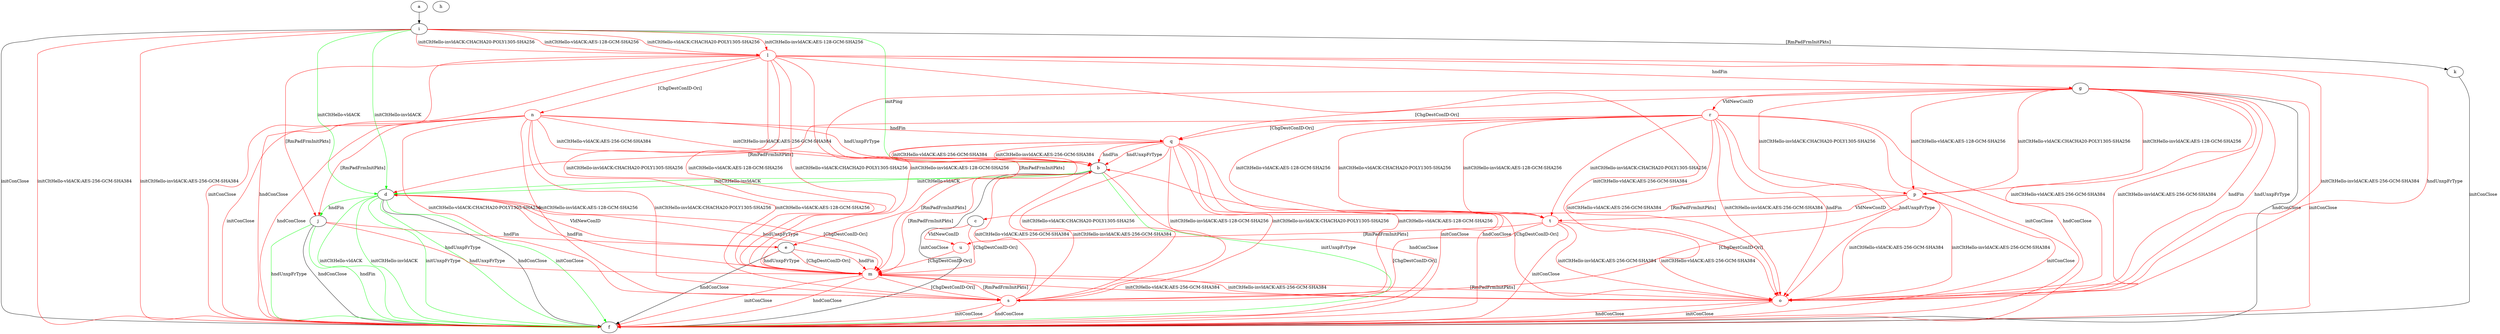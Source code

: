 digraph "" {
	a -> i	[key=0];
	b -> d	[key=0,
		color=green,
		label="initCltHello-vldACK "];
	b -> d	[key=1,
		color=green,
		label="initCltHello-invldACK "];
	b -> f	[key=0,
		label="initConClose "];
	b -> f	[key=1,
		color=green,
		label="initUnxpFrType "];
	b -> f	[key=2,
		color=red,
		label="hndConClose "];
	m	[color=red];
	b -> m	[key=0,
		color=red,
		label="[RmPadFrmInitPkts] "];
	c -> m	[key=0,
		color=red,
		label="[ChgDestConID-Ori] "];
	u	[color=red];
	c -> u	[key=0,
		color=red,
		label="VldNewConID "];
	d -> f	[key=0,
		label="hndConClose "];
	d -> f	[key=1,
		color=green,
		label="initConClose "];
	d -> f	[key=2,
		color=green,
		label="initCltHello-vldACK "];
	d -> f	[key=3,
		color=green,
		label="initCltHello-invldACK "];
	d -> f	[key=4,
		color=green,
		label="initUnxpFrType "];
	d -> f	[key=5,
		color=green,
		label="hndUnxpFrType "];
	d -> j	[key=0,
		color=green,
		label="hndFin "];
	d -> m	[key=0,
		color=red,
		label="hndFin "];
	d -> m	[key=1,
		color=red,
		label="hndUnxpFrType "];
	d -> m	[key=2,
		color=red,
		label="[ChgDestConID-Ori] "];
	e -> d	[key=0,
		color=red,
		label="VldNewConID "];
	e -> f	[key=0,
		label="hndConClose "];
	e -> m	[key=0,
		color=red,
		label="hndFin "];
	e -> m	[key=1,
		color=red,
		label="hndUnxpFrType "];
	e -> m	[key=2,
		color=red,
		label="[ChgDestConID-Ori] "];
	g -> e	[key=0,
		color=red,
		label="[RmPadFrmInitPkts] "];
	g -> f	[key=0,
		label="hndConClose "];
	g -> f	[key=1,
		color=red,
		label="initConClose "];
	o	[color=red];
	g -> o	[key=0,
		color=red,
		label="initCltHello-vldACK:AES-256-GCM-SHA384 "];
	g -> o	[key=1,
		color=red,
		label="initCltHello-invldACK:AES-256-GCM-SHA384 "];
	g -> o	[key=2,
		color=red,
		label="hndFin "];
	g -> o	[key=3,
		color=red,
		label="hndUnxpFrType "];
	p	[color=red];
	g -> p	[key=0,
		color=red,
		label="initCltHello-vldACK:AES-128-GCM-SHA256 "];
	g -> p	[key=1,
		color=red,
		label="initCltHello-vldACK:CHACHA20-POLY1305-SHA256 "];
	g -> p	[key=2,
		color=red,
		label="initCltHello-invldACK:AES-128-GCM-SHA256 "];
	g -> p	[key=3,
		color=red,
		label="initCltHello-invldACK:CHACHA20-POLY1305-SHA256 "];
	q	[color=red];
	g -> q	[key=0,
		color=red,
		label="[ChgDestConID-Ori] "];
	r	[color=red];
	g -> r	[key=0,
		color=red,
		label="VldNewConID "];
	h;
	i -> b	[key=0,
		color=green,
		label="initPing "];
	i -> d	[key=0,
		color=green,
		label="initCltHello-vldACK "];
	i -> d	[key=1,
		color=green,
		label="initCltHello-invldACK "];
	i -> f	[key=0,
		label="initConClose "];
	i -> f	[key=1,
		color=red,
		label="initCltHello-vldACK:AES-256-GCM-SHA384 "];
	i -> f	[key=2,
		color=red,
		label="initCltHello-invldACK:AES-256-GCM-SHA384 "];
	i -> k	[key=0,
		label="[RmPadFrmInitPkts] "];
	l	[color=red];
	i -> l	[key=0,
		color=red,
		label="initCltHello-vldACK:AES-128-GCM-SHA256 "];
	i -> l	[key=1,
		color=red,
		label="initCltHello-vldACK:CHACHA20-POLY1305-SHA256 "];
	i -> l	[key=2,
		color=red,
		label="initCltHello-invldACK:AES-128-GCM-SHA256 "];
	i -> l	[key=3,
		color=red,
		label="initCltHello-invldACK:CHACHA20-POLY1305-SHA256 "];
	j -> e	[key=0,
		color=red,
		label="hndFin "];
	j -> f	[key=0,
		label="hndConClose "];
	j -> f	[key=1,
		color=green,
		label="hndFin "];
	j -> f	[key=2,
		color=green,
		label="hndUnxpFrType "];
	j -> m	[key=0,
		color=red,
		label="hndUnxpFrType "];
	k -> f	[key=0,
		label="initConClose "];
	l -> f	[key=0,
		color=red,
		label="initConClose "];
	l -> f	[key=1,
		color=red,
		label="hndConClose "];
	l -> g	[key=0,
		color=red,
		label="hndFin "];
	l -> j	[key=0,
		color=red,
		label="[RmPadFrmInitPkts] "];
	l -> m	[key=0,
		color=red,
		label="initCltHello-vldACK:AES-128-GCM-SHA256 "];
	l -> m	[key=1,
		color=red,
		label="initCltHello-vldACK:CHACHA20-POLY1305-SHA256 "];
	l -> m	[key=2,
		color=red,
		label="initCltHello-invldACK:AES-128-GCM-SHA256 "];
	l -> m	[key=3,
		color=red,
		label="initCltHello-invldACK:CHACHA20-POLY1305-SHA256 "];
	n	[color=red];
	l -> n	[key=0,
		color=red,
		label="[ChgDestConID-Ori] "];
	l -> o	[key=0,
		color=red,
		label="initCltHello-vldACK:AES-256-GCM-SHA384 "];
	l -> o	[key=1,
		color=red,
		label="initCltHello-invldACK:AES-256-GCM-SHA384 "];
	l -> o	[key=2,
		color=red,
		label="hndUnxpFrType "];
	m -> f	[key=0,
		color=red,
		label="initConClose "];
	m -> f	[key=1,
		color=red,
		label="hndConClose "];
	m -> o	[key=0,
		color=red,
		label="initCltHello-vldACK:AES-256-GCM-SHA384 "];
	m -> o	[key=1,
		color=red,
		label="initCltHello-invldACK:AES-256-GCM-SHA384 "];
	s	[color=red];
	m -> s	[key=0,
		color=red,
		label="[ChgDestConID-Ori] "];
	n -> b	[key=0,
		color=red,
		label="initCltHello-vldACK:AES-256-GCM-SHA384 "];
	n -> b	[key=1,
		color=red,
		label="initCltHello-invldACK:AES-256-GCM-SHA384 "];
	n -> b	[key=2,
		color=red,
		label="hndUnxpFrType "];
	n -> f	[key=0,
		color=red,
		label="initConClose "];
	n -> f	[key=1,
		color=red,
		label="hndConClose "];
	n -> j	[key=0,
		color=red,
		label="[RmPadFrmInitPkts] "];
	n -> q	[key=0,
		color=red,
		label="hndFin "];
	n -> s	[key=0,
		color=red,
		label="initCltHello-vldACK:AES-128-GCM-SHA256 "];
	n -> s	[key=1,
		color=red,
		label="initCltHello-vldACK:CHACHA20-POLY1305-SHA256 "];
	n -> s	[key=2,
		color=red,
		label="initCltHello-invldACK:AES-128-GCM-SHA256 "];
	n -> s	[key=3,
		color=red,
		label="initCltHello-invldACK:CHACHA20-POLY1305-SHA256 "];
	o -> b	[key=0,
		color=red,
		label="[ChgDestConID-Ori] "];
	o -> f	[key=0,
		color=red,
		label="initConClose "];
	o -> f	[key=1,
		color=red,
		label="hndConClose "];
	o -> m	[key=0,
		color=red,
		label="[RmPadFrmInitPkts] "];
	p -> c	[key=0,
		color=red,
		label="[RmPadFrmInitPkts] "];
	p -> f	[key=0,
		color=red,
		label="initConClose "];
	p -> o	[key=0,
		color=red,
		label="initCltHello-vldACK:AES-256-GCM-SHA384 "];
	p -> o	[key=1,
		color=red,
		label="initCltHello-invldACK:AES-256-GCM-SHA384 "];
	p -> s	[key=0,
		color=red,
		label="[ChgDestConID-Ori] "];
	t	[color=red];
	p -> t	[key=0,
		color=red,
		label="VldNewConID "];
	q -> b	[key=0,
		color=red,
		label="initCltHello-vldACK:AES-256-GCM-SHA384 "];
	q -> b	[key=1,
		color=red,
		label="initCltHello-invldACK:AES-256-GCM-SHA384 "];
	q -> b	[key=2,
		color=red,
		label="hndFin "];
	q -> b	[key=3,
		color=red,
		label="hndUnxpFrType "];
	q -> f	[key=0,
		color=red,
		label="initConClose "];
	q -> f	[key=1,
		color=red,
		label="hndConClose "];
	q -> m	[key=0,
		color=red,
		label="[RmPadFrmInitPkts] "];
	q -> s	[key=0,
		color=red,
		label="initCltHello-vldACK:AES-128-GCM-SHA256 "];
	q -> s	[key=1,
		color=red,
		label="initCltHello-vldACK:CHACHA20-POLY1305-SHA256 "];
	q -> s	[key=2,
		color=red,
		label="initCltHello-invldACK:AES-128-GCM-SHA256 "];
	q -> s	[key=3,
		color=red,
		label="initCltHello-invldACK:CHACHA20-POLY1305-SHA256 "];
	r -> d	[key=0,
		color=red,
		label="[RmPadFrmInitPkts] "];
	r -> f	[key=0,
		color=red,
		label="initConClose "];
	r -> f	[key=1,
		color=red,
		label="hndConClose "];
	r -> o	[key=0,
		color=red,
		label="initCltHello-vldACK:AES-256-GCM-SHA384 "];
	r -> o	[key=1,
		color=red,
		label="initCltHello-invldACK:AES-256-GCM-SHA384 "];
	r -> o	[key=2,
		color=red,
		label="hndFin "];
	r -> o	[key=3,
		color=red,
		label="hndUnxpFrType "];
	r -> q	[key=0,
		color=red,
		label="[ChgDestConID-Ori] "];
	r -> t	[key=0,
		color=red,
		label="initCltHello-vldACK:AES-128-GCM-SHA256 "];
	r -> t	[key=1,
		color=red,
		label="initCltHello-vldACK:CHACHA20-POLY1305-SHA256 "];
	r -> t	[key=2,
		color=red,
		label="initCltHello-invldACK:AES-128-GCM-SHA256 "];
	r -> t	[key=3,
		color=red,
		label="initCltHello-invldACK:CHACHA20-POLY1305-SHA256 "];
	s -> b	[key=0,
		color=red,
		label="initCltHello-vldACK:AES-256-GCM-SHA384 "];
	s -> b	[key=1,
		color=red,
		label="initCltHello-invldACK:AES-256-GCM-SHA384 "];
	s -> f	[key=0,
		color=red,
		label="initConClose "];
	s -> f	[key=1,
		color=red,
		label="hndConClose "];
	s -> m	[key=0,
		color=red,
		label="[RmPadFrmInitPkts] "];
	t -> f	[key=0,
		color=red,
		label="initConClose "];
	t -> o	[key=0,
		color=red,
		label="initCltHello-vldACK:AES-256-GCM-SHA384 "];
	t -> o	[key=1,
		color=red,
		label="initCltHello-invldACK:AES-256-GCM-SHA384 "];
	t -> s	[key=0,
		color=red,
		label="[ChgDestConID-Ori] "];
	t -> u	[key=0,
		color=red,
		label="[RmPadFrmInitPkts] "];
	u -> m	[key=0,
		color=red,
		label="[ChgDestConID-Ori] "];
}
